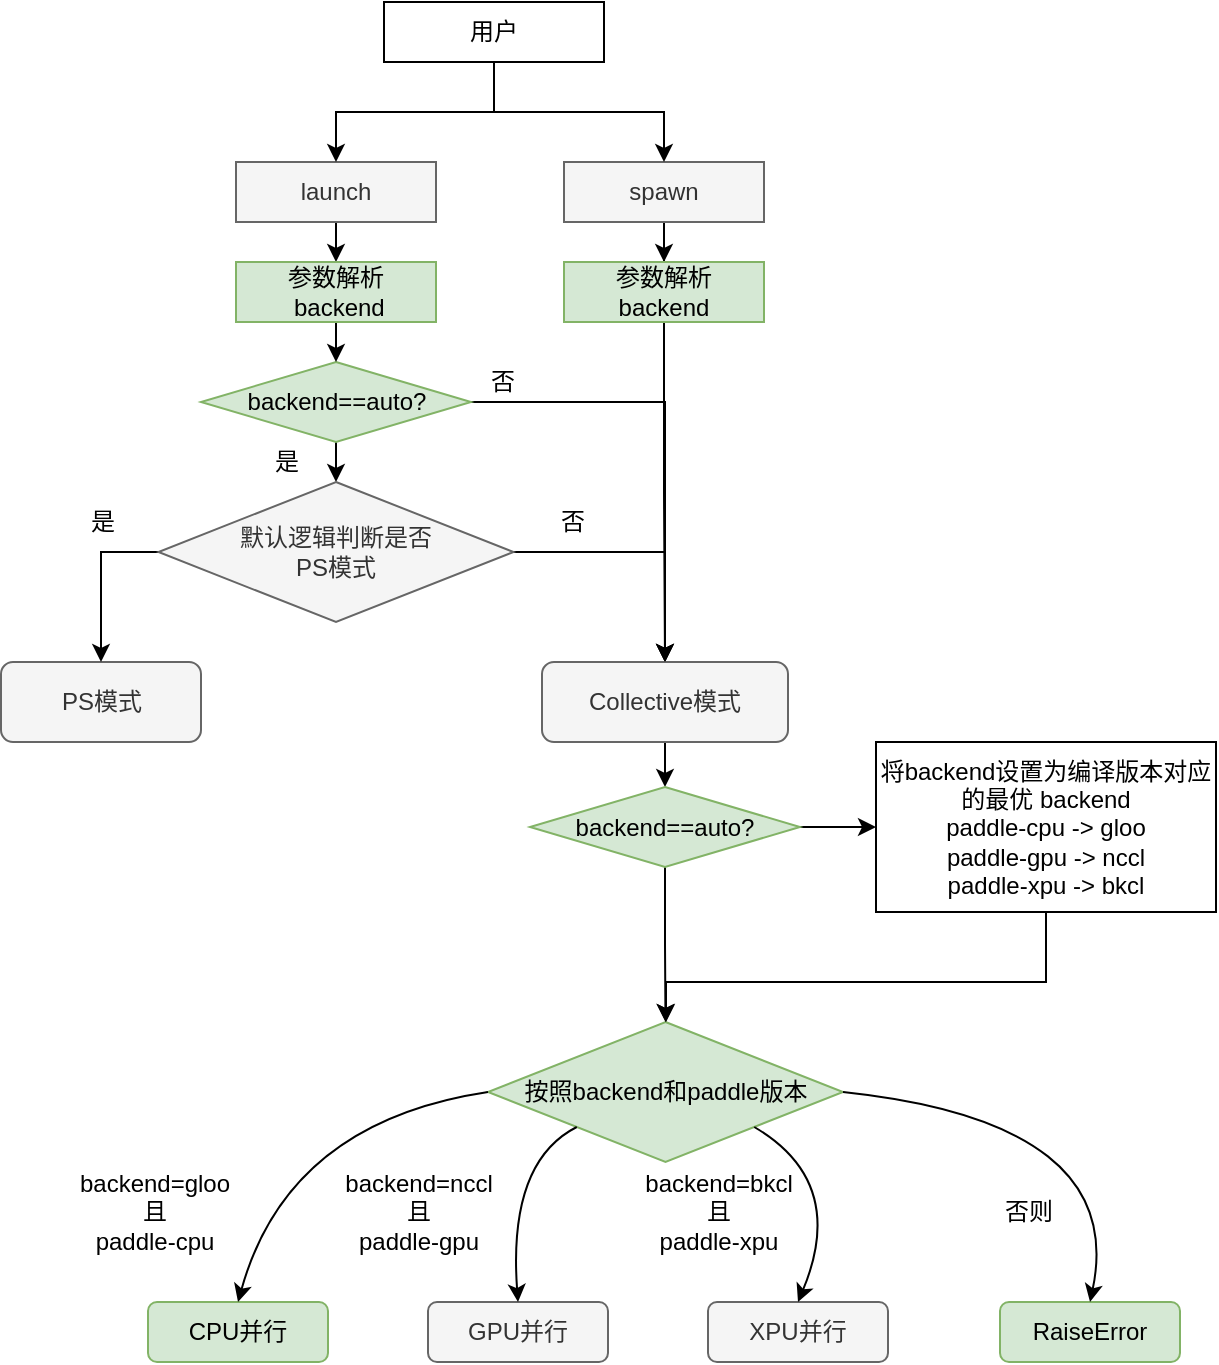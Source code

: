 <mxfile version="15.5.5" type="github"><diagram id="4giosPsuVtTbvVfEAgt2" name="Page-1"><mxGraphModel dx="1113" dy="558" grid="1" gridSize="10" guides="1" tooltips="1" connect="1" arrows="1" fold="1" page="1" pageScale="1" pageWidth="827" pageHeight="1169" math="0" shadow="0"><root><mxCell id="0"/><mxCell id="1" parent="0"/><mxCell id="q80U0MLeQIe-wuLsPMVk-32" style="edgeStyle=orthogonalEdgeStyle;rounded=0;orthogonalLoop=1;jettySize=auto;html=1;exitX=1;exitY=0.5;exitDx=0;exitDy=0;" parent="1" source="q80U0MLeQIe-wuLsPMVk-1" target="q80U0MLeQIe-wuLsPMVk-28" edge="1"><mxGeometry relative="1" as="geometry"/></mxCell><mxCell id="-HjF1x4q40Q1FV6r9szN-24" style="edgeStyle=orthogonalEdgeStyle;rounded=0;orthogonalLoop=1;jettySize=auto;html=1;exitX=0.5;exitY=1;exitDx=0;exitDy=0;entryX=0.5;entryY=0;entryDx=0;entryDy=0;fontFamily=Courier New;fontSize=10;" edge="1" parent="1" source="q80U0MLeQIe-wuLsPMVk-1" target="q80U0MLeQIe-wuLsPMVk-36"><mxGeometry relative="1" as="geometry"/></mxCell><mxCell id="q80U0MLeQIe-wuLsPMVk-1" value="backend==auto?" style="rhombus;whiteSpace=wrap;html=1;fillColor=#d5e8d4;strokeColor=#82b366;" parent="1" vertex="1"><mxGeometry x="182.5" y="200" width="135" height="40" as="geometry"/></mxCell><mxCell id="q80U0MLeQIe-wuLsPMVk-11" style="edgeStyle=orthogonalEdgeStyle;rounded=0;orthogonalLoop=1;jettySize=auto;html=1;exitX=0.5;exitY=1;exitDx=0;exitDy=0;entryX=0.5;entryY=0;entryDx=0;entryDy=0;" parent="1" source="q80U0MLeQIe-wuLsPMVk-2" target="q80U0MLeQIe-wuLsPMVk-6" edge="1"><mxGeometry relative="1" as="geometry"/></mxCell><mxCell id="q80U0MLeQIe-wuLsPMVk-2" value="launch" style="rounded=0;whiteSpace=wrap;html=1;fillColor=#f5f5f5;fontColor=#333333;strokeColor=#666666;" parent="1" vertex="1"><mxGeometry x="200" y="100" width="100" height="30" as="geometry"/></mxCell><mxCell id="q80U0MLeQIe-wuLsPMVk-12" style="edgeStyle=orthogonalEdgeStyle;rounded=0;orthogonalLoop=1;jettySize=auto;html=1;exitX=0.5;exitY=1;exitDx=0;exitDy=0;" parent="1" source="q80U0MLeQIe-wuLsPMVk-3" target="q80U0MLeQIe-wuLsPMVk-7" edge="1"><mxGeometry relative="1" as="geometry"/></mxCell><mxCell id="q80U0MLeQIe-wuLsPMVk-3" value="spawn" style="rounded=0;whiteSpace=wrap;html=1;fillColor=#f5f5f5;fontColor=#333333;strokeColor=#666666;" parent="1" vertex="1"><mxGeometry x="364" y="100" width="100" height="30" as="geometry"/></mxCell><mxCell id="q80U0MLeQIe-wuLsPMVk-35" style="edgeStyle=orthogonalEdgeStyle;rounded=0;orthogonalLoop=1;jettySize=auto;html=1;exitX=0.5;exitY=1;exitDx=0;exitDy=0;entryX=0.5;entryY=0;entryDx=0;entryDy=0;" parent="1" source="q80U0MLeQIe-wuLsPMVk-6" target="q80U0MLeQIe-wuLsPMVk-1" edge="1"><mxGeometry relative="1" as="geometry"/></mxCell><mxCell id="q80U0MLeQIe-wuLsPMVk-6" value="参数解析&lt;br&gt;&amp;nbsp;backend" style="rounded=0;whiteSpace=wrap;html=1;fillColor=#d5e8d4;strokeColor=#82b366;" parent="1" vertex="1"><mxGeometry x="200" y="150" width="100" height="30" as="geometry"/></mxCell><mxCell id="q80U0MLeQIe-wuLsPMVk-30" style="edgeStyle=orthogonalEdgeStyle;rounded=0;orthogonalLoop=1;jettySize=auto;html=1;exitX=0.5;exitY=1;exitDx=0;exitDy=0;" parent="1" source="q80U0MLeQIe-wuLsPMVk-7" target="q80U0MLeQIe-wuLsPMVk-28" edge="1"><mxGeometry relative="1" as="geometry"/></mxCell><mxCell id="q80U0MLeQIe-wuLsPMVk-7" value="参数解析&lt;br&gt;backend" style="rounded=0;whiteSpace=wrap;html=1;fillColor=#d5e8d4;strokeColor=#82b366;" parent="1" vertex="1"><mxGeometry x="364" y="150" width="100" height="30" as="geometry"/></mxCell><mxCell id="q80U0MLeQIe-wuLsPMVk-13" style="edgeStyle=orthogonalEdgeStyle;rounded=0;orthogonalLoop=1;jettySize=auto;html=1;exitX=0.5;exitY=1;exitDx=0;exitDy=0;entryX=0.5;entryY=0;entryDx=0;entryDy=0;" parent="1" source="q80U0MLeQIe-wuLsPMVk-9" target="q80U0MLeQIe-wuLsPMVk-2" edge="1"><mxGeometry relative="1" as="geometry"/></mxCell><mxCell id="q80U0MLeQIe-wuLsPMVk-9" value="用户" style="rounded=0;whiteSpace=wrap;html=1;" parent="1" vertex="1"><mxGeometry x="274" y="20" width="110" height="30" as="geometry"/></mxCell><mxCell id="q80U0MLeQIe-wuLsPMVk-14" style="edgeStyle=orthogonalEdgeStyle;rounded=0;orthogonalLoop=1;jettySize=auto;html=1;exitX=0.5;exitY=1;exitDx=0;exitDy=0;entryX=0.5;entryY=0;entryDx=0;entryDy=0;" parent="1" source="q80U0MLeQIe-wuLsPMVk-9" target="q80U0MLeQIe-wuLsPMVk-3" edge="1"><mxGeometry relative="1" as="geometry"><mxPoint x="340" y="80" as="sourcePoint"/><mxPoint x="260" y="110" as="targetPoint"/></mxGeometry></mxCell><mxCell id="q80U0MLeQIe-wuLsPMVk-15" value="PS模式" style="rounded=1;whiteSpace=wrap;html=1;fillColor=#f5f5f5;fontColor=#333333;strokeColor=#666666;" parent="1" vertex="1"><mxGeometry x="82.5" y="350" width="100" height="40" as="geometry"/></mxCell><mxCell id="-HjF1x4q40Q1FV6r9szN-17" style="edgeStyle=orthogonalEdgeStyle;rounded=0;orthogonalLoop=1;jettySize=auto;html=1;exitX=0.5;exitY=1;exitDx=0;exitDy=0;entryX=0.5;entryY=0;entryDx=0;entryDy=0;" edge="1" parent="1" source="q80U0MLeQIe-wuLsPMVk-28" target="-HjF1x4q40Q1FV6r9szN-16"><mxGeometry relative="1" as="geometry"/></mxCell><mxCell id="q80U0MLeQIe-wuLsPMVk-28" value="Collective模式" style="rounded=1;whiteSpace=wrap;html=1;fillColor=#f5f5f5;fontColor=#333333;strokeColor=#666666;" parent="1" vertex="1"><mxGeometry x="353" y="350" width="123" height="40" as="geometry"/></mxCell><mxCell id="q80U0MLeQIe-wuLsPMVk-34" value="是" style="text;html=1;resizable=0;autosize=1;align=center;verticalAlign=middle;points=[];fillColor=none;strokeColor=none;rounded=0;" parent="1" vertex="1"><mxGeometry x="210" y="240" width="30" height="20" as="geometry"/></mxCell><mxCell id="q80U0MLeQIe-wuLsPMVk-37" style="edgeStyle=orthogonalEdgeStyle;rounded=0;orthogonalLoop=1;jettySize=auto;html=1;exitX=0;exitY=0.5;exitDx=0;exitDy=0;entryX=0.5;entryY=0;entryDx=0;entryDy=0;" parent="1" source="q80U0MLeQIe-wuLsPMVk-36" target="q80U0MLeQIe-wuLsPMVk-15" edge="1"><mxGeometry relative="1" as="geometry"/></mxCell><mxCell id="q80U0MLeQIe-wuLsPMVk-40" style="edgeStyle=orthogonalEdgeStyle;rounded=0;orthogonalLoop=1;jettySize=auto;html=1;exitX=1;exitY=0.5;exitDx=0;exitDy=0;entryX=0.5;entryY=0;entryDx=0;entryDy=0;" parent="1" source="q80U0MLeQIe-wuLsPMVk-36" target="q80U0MLeQIe-wuLsPMVk-28" edge="1"><mxGeometry relative="1" as="geometry"/></mxCell><mxCell id="q80U0MLeQIe-wuLsPMVk-36" value="默认逻辑判断是否&lt;br&gt;PS模式" style="rhombus;whiteSpace=wrap;html=1;fillColor=#f5f5f5;strokeColor=#666666;fontColor=#333333;" parent="1" vertex="1"><mxGeometry x="161.25" y="260" width="177.5" height="70" as="geometry"/></mxCell><mxCell id="q80U0MLeQIe-wuLsPMVk-38" value="是" style="text;html=1;resizable=0;autosize=1;align=center;verticalAlign=middle;points=[];fillColor=none;strokeColor=none;rounded=0;" parent="1" vertex="1"><mxGeometry x="117.5" y="270" width="30" height="20" as="geometry"/></mxCell><mxCell id="q80U0MLeQIe-wuLsPMVk-39" value="否" style="text;html=1;resizable=0;autosize=1;align=center;verticalAlign=middle;points=[];fillColor=none;strokeColor=none;rounded=0;" parent="1" vertex="1"><mxGeometry x="353" y="270" width="30" height="20" as="geometry"/></mxCell><mxCell id="-HjF1x4q40Q1FV6r9szN-14" value="" style="group" vertex="1" connectable="0" parent="1"><mxGeometry x="113.5" y="530" width="558.5" height="170" as="geometry"/></mxCell><mxCell id="q80U0MLeQIe-wuLsPMVk-41" value="" style="group" parent="-HjF1x4q40Q1FV6r9szN-14" vertex="1" connectable="0"><mxGeometry x="42.5" y="140" width="516" height="30" as="geometry"/></mxCell><mxCell id="q80U0MLeQIe-wuLsPMVk-16" value="CPU并行" style="rounded=1;whiteSpace=wrap;html=1;fillColor=#d5e8d4;strokeColor=#82b366;" parent="q80U0MLeQIe-wuLsPMVk-41" vertex="1"><mxGeometry width="90" height="30" as="geometry"/></mxCell><mxCell id="q80U0MLeQIe-wuLsPMVk-17" value="GPU并行" style="rounded=1;whiteSpace=wrap;html=1;fillColor=#f5f5f5;fontColor=#333333;strokeColor=#666666;" parent="q80U0MLeQIe-wuLsPMVk-41" vertex="1"><mxGeometry x="140" width="90" height="30" as="geometry"/></mxCell><mxCell id="q80U0MLeQIe-wuLsPMVk-20" value="XPU并行" style="rounded=1;whiteSpace=wrap;html=1;fillColor=#f5f5f5;fontColor=#333333;strokeColor=#666666;" parent="q80U0MLeQIe-wuLsPMVk-41" vertex="1"><mxGeometry x="280" width="90" height="30" as="geometry"/></mxCell><mxCell id="q80U0MLeQIe-wuLsPMVk-21" value="RaiseError" style="rounded=1;whiteSpace=wrap;html=1;fillColor=#d5e8d4;strokeColor=#82b366;" parent="q80U0MLeQIe-wuLsPMVk-41" vertex="1"><mxGeometry x="426" width="90" height="30" as="geometry"/></mxCell><mxCell id="-HjF1x4q40Q1FV6r9szN-1" value="按照backend和paddle版本" style="rhombus;whiteSpace=wrap;html=1;fillColor=#d5e8d4;strokeColor=#82b366;" vertex="1" parent="-HjF1x4q40Q1FV6r9szN-14"><mxGeometry x="212.5" width="177.5" height="70" as="geometry"/></mxCell><mxCell id="-HjF1x4q40Q1FV6r9szN-3" value="" style="curved=1;endArrow=classic;html=1;rounded=0;exitX=0;exitY=0.5;exitDx=0;exitDy=0;entryX=0.5;entryY=0;entryDx=0;entryDy=0;" edge="1" parent="-HjF1x4q40Q1FV6r9szN-14" source="-HjF1x4q40Q1FV6r9szN-1" target="q80U0MLeQIe-wuLsPMVk-16"><mxGeometry width="50" height="50" relative="1" as="geometry"><mxPoint x="92.5" y="80" as="sourcePoint"/><mxPoint x="142.5" y="30" as="targetPoint"/><Array as="points"><mxPoint x="112.5" y="50"/></Array></mxGeometry></mxCell><mxCell id="-HjF1x4q40Q1FV6r9szN-4" value="backend=gloo&lt;br&gt;且&lt;br&gt;paddle-cpu" style="text;html=1;resizable=0;autosize=1;align=center;verticalAlign=middle;points=[];fillColor=none;strokeColor=none;rounded=0;" vertex="1" parent="-HjF1x4q40Q1FV6r9szN-14"><mxGeometry y="70" width="90" height="50" as="geometry"/></mxCell><mxCell id="-HjF1x4q40Q1FV6r9szN-8" value="" style="curved=1;endArrow=classic;html=1;rounded=0;exitX=0;exitY=1;exitDx=0;exitDy=0;entryX=0.5;entryY=0;entryDx=0;entryDy=0;" edge="1" parent="-HjF1x4q40Q1FV6r9szN-14" source="-HjF1x4q40Q1FV6r9szN-1" target="q80U0MLeQIe-wuLsPMVk-17"><mxGeometry width="50" height="50" relative="1" as="geometry"><mxPoint x="222.5" y="45" as="sourcePoint"/><mxPoint x="97.5" y="150" as="targetPoint"/><Array as="points"><mxPoint x="222.5" y="70"/></Array></mxGeometry></mxCell><mxCell id="-HjF1x4q40Q1FV6r9szN-9" value="backend=nccl&lt;br&gt;且&lt;br&gt;paddle-gpu" style="text;html=1;resizable=0;autosize=1;align=center;verticalAlign=middle;points=[];fillColor=none;strokeColor=none;rounded=0;" vertex="1" parent="-HjF1x4q40Q1FV6r9szN-14"><mxGeometry x="132.5" y="70" width="90" height="50" as="geometry"/></mxCell><mxCell id="-HjF1x4q40Q1FV6r9szN-10" value="backend=bkcl&lt;br&gt;且&lt;br&gt;paddle-xpu" style="text;html=1;resizable=0;autosize=1;align=center;verticalAlign=middle;points=[];fillColor=none;strokeColor=none;rounded=0;" vertex="1" parent="-HjF1x4q40Q1FV6r9szN-14"><mxGeometry x="282.5" y="70" width="90" height="50" as="geometry"/></mxCell><mxCell id="-HjF1x4q40Q1FV6r9szN-11" value="" style="curved=1;endArrow=classic;html=1;rounded=0;exitX=1;exitY=1;exitDx=0;exitDy=0;entryX=0.5;entryY=0;entryDx=0;entryDy=0;" edge="1" parent="-HjF1x4q40Q1FV6r9szN-14" source="-HjF1x4q40Q1FV6r9szN-1" target="q80U0MLeQIe-wuLsPMVk-20"><mxGeometry width="50" height="50" relative="1" as="geometry"><mxPoint x="266.875" y="62.5" as="sourcePoint"/><mxPoint x="237.5" y="150" as="targetPoint"/><Array as="points"><mxPoint x="392.5" y="80"/></Array></mxGeometry></mxCell><mxCell id="-HjF1x4q40Q1FV6r9szN-12" value="否则" style="text;html=1;resizable=0;autosize=1;align=center;verticalAlign=middle;points=[];fillColor=none;strokeColor=none;rounded=0;" vertex="1" parent="-HjF1x4q40Q1FV6r9szN-14"><mxGeometry x="462.5" y="85" width="40" height="20" as="geometry"/></mxCell><mxCell id="-HjF1x4q40Q1FV6r9szN-13" value="" style="curved=1;endArrow=classic;html=1;rounded=0;exitX=1;exitY=0.5;exitDx=0;exitDy=0;entryX=0.5;entryY=0;entryDx=0;entryDy=0;" edge="1" parent="-HjF1x4q40Q1FV6r9szN-14" source="-HjF1x4q40Q1FV6r9szN-1" target="q80U0MLeQIe-wuLsPMVk-21"><mxGeometry width="50" height="50" relative="1" as="geometry"><mxPoint x="355.625" y="62.5" as="sourcePoint"/><mxPoint x="377.5" y="150" as="targetPoint"/><Array as="points"><mxPoint x="532.5" y="50"/></Array></mxGeometry></mxCell><mxCell id="-HjF1x4q40Q1FV6r9szN-18" style="edgeStyle=orthogonalEdgeStyle;rounded=0;orthogonalLoop=1;jettySize=auto;html=1;exitX=0.5;exitY=1;exitDx=0;exitDy=0;entryX=0.5;entryY=0;entryDx=0;entryDy=0;" edge="1" parent="1" source="-HjF1x4q40Q1FV6r9szN-16" target="-HjF1x4q40Q1FV6r9szN-1"><mxGeometry relative="1" as="geometry"/></mxCell><mxCell id="-HjF1x4q40Q1FV6r9szN-20" style="edgeStyle=orthogonalEdgeStyle;rounded=0;orthogonalLoop=1;jettySize=auto;html=1;exitX=1;exitY=0.5;exitDx=0;exitDy=0;entryX=0;entryY=0.5;entryDx=0;entryDy=0;" edge="1" parent="1" source="-HjF1x4q40Q1FV6r9szN-16" target="-HjF1x4q40Q1FV6r9szN-19"><mxGeometry relative="1" as="geometry"/></mxCell><mxCell id="-HjF1x4q40Q1FV6r9szN-16" value="backend==auto?" style="rhombus;whiteSpace=wrap;html=1;fillColor=#d5e8d4;strokeColor=#82b366;" vertex="1" parent="1"><mxGeometry x="347" y="412.5" width="135" height="40" as="geometry"/></mxCell><mxCell id="-HjF1x4q40Q1FV6r9szN-22" style="edgeStyle=orthogonalEdgeStyle;rounded=0;orthogonalLoop=1;jettySize=auto;html=1;exitX=0.5;exitY=1;exitDx=0;exitDy=0;" edge="1" parent="1" source="-HjF1x4q40Q1FV6r9szN-19" target="-HjF1x4q40Q1FV6r9szN-1"><mxGeometry relative="1" as="geometry"><Array as="points"><mxPoint x="605" y="510"/><mxPoint x="415" y="510"/></Array></mxGeometry></mxCell><mxCell id="-HjF1x4q40Q1FV6r9szN-19" value="将backend设置为编译版本对应的最优 backend&lt;br&gt;paddle-cpu -&amp;gt; gloo&lt;br&gt;paddle-gpu -&amp;gt; nccl&lt;br&gt;paddle-xpu -&amp;gt; bkcl&lt;br&gt;" style="rounded=0;whiteSpace=wrap;html=1;" vertex="1" parent="1"><mxGeometry x="520" y="390" width="170" height="85" as="geometry"/></mxCell><mxCell id="-HjF1x4q40Q1FV6r9szN-25" value="否" style="text;html=1;resizable=0;autosize=1;align=center;verticalAlign=middle;points=[];fillColor=none;strokeColor=none;rounded=0;" vertex="1" parent="1"><mxGeometry x="317.5" y="200" width="30" height="20" as="geometry"/></mxCell></root></mxGraphModel></diagram></mxfile>